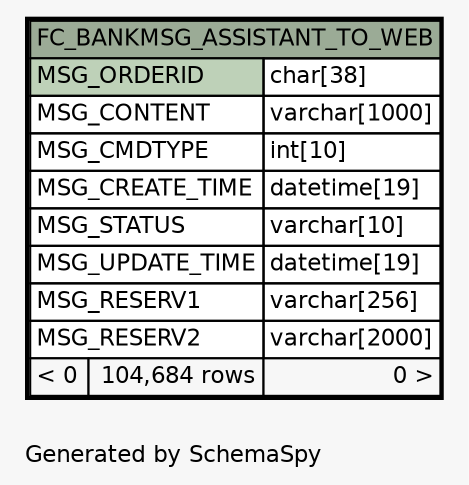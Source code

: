 // dot 2.26.0 on Linux 2.6.32-504.8.1.el6.x86_64
// SchemaSpy rev 590
digraph "oneDegreeRelationshipsDiagram" {
  graph [
    rankdir="RL"
    bgcolor="#f7f7f7"
    label="\nGenerated by SchemaSpy"
    labeljust="l"
    nodesep="0.18"
    ranksep="0.46"
    fontname="Helvetica"
    fontsize="11"
  ];
  node [
    fontname="Helvetica"
    fontsize="11"
    shape="plaintext"
  ];
  edge [
    arrowsize="0.8"
  ];
  "FC_BANKMSG_ASSISTANT_TO_WEB" [
    label=<
    <TABLE BORDER="2" CELLBORDER="1" CELLSPACING="0" BGCOLOR="#ffffff">
      <TR><TD COLSPAN="3" BGCOLOR="#9bab96" ALIGN="CENTER">FC_BANKMSG_ASSISTANT_TO_WEB</TD></TR>
      <TR><TD PORT="MSG_ORDERID" COLSPAN="2" BGCOLOR="#bed1b8" ALIGN="LEFT">MSG_ORDERID</TD><TD PORT="MSG_ORDERID.type" ALIGN="LEFT">char[38]</TD></TR>
      <TR><TD PORT="MSG_CONTENT" COLSPAN="2" ALIGN="LEFT">MSG_CONTENT</TD><TD PORT="MSG_CONTENT.type" ALIGN="LEFT">varchar[1000]</TD></TR>
      <TR><TD PORT="MSG_CMDTYPE" COLSPAN="2" ALIGN="LEFT">MSG_CMDTYPE</TD><TD PORT="MSG_CMDTYPE.type" ALIGN="LEFT">int[10]</TD></TR>
      <TR><TD PORT="MSG_CREATE_TIME" COLSPAN="2" ALIGN="LEFT">MSG_CREATE_TIME</TD><TD PORT="MSG_CREATE_TIME.type" ALIGN="LEFT">datetime[19]</TD></TR>
      <TR><TD PORT="MSG_STATUS" COLSPAN="2" ALIGN="LEFT">MSG_STATUS</TD><TD PORT="MSG_STATUS.type" ALIGN="LEFT">varchar[10]</TD></TR>
      <TR><TD PORT="MSG_UPDATE_TIME" COLSPAN="2" ALIGN="LEFT">MSG_UPDATE_TIME</TD><TD PORT="MSG_UPDATE_TIME.type" ALIGN="LEFT">datetime[19]</TD></TR>
      <TR><TD PORT="MSG_RESERV1" COLSPAN="2" ALIGN="LEFT">MSG_RESERV1</TD><TD PORT="MSG_RESERV1.type" ALIGN="LEFT">varchar[256]</TD></TR>
      <TR><TD PORT="MSG_RESERV2" COLSPAN="2" ALIGN="LEFT">MSG_RESERV2</TD><TD PORT="MSG_RESERV2.type" ALIGN="LEFT">varchar[2000]</TD></TR>
      <TR><TD ALIGN="LEFT" BGCOLOR="#f7f7f7">&lt; 0</TD><TD ALIGN="RIGHT" BGCOLOR="#f7f7f7">104,684 rows</TD><TD ALIGN="RIGHT" BGCOLOR="#f7f7f7">0 &gt;</TD></TR>
    </TABLE>>
    URL="FC_BANKMSG_ASSISTANT_TO_WEB.html"
    tooltip="FC_BANKMSG_ASSISTANT_TO_WEB"
  ];
}

